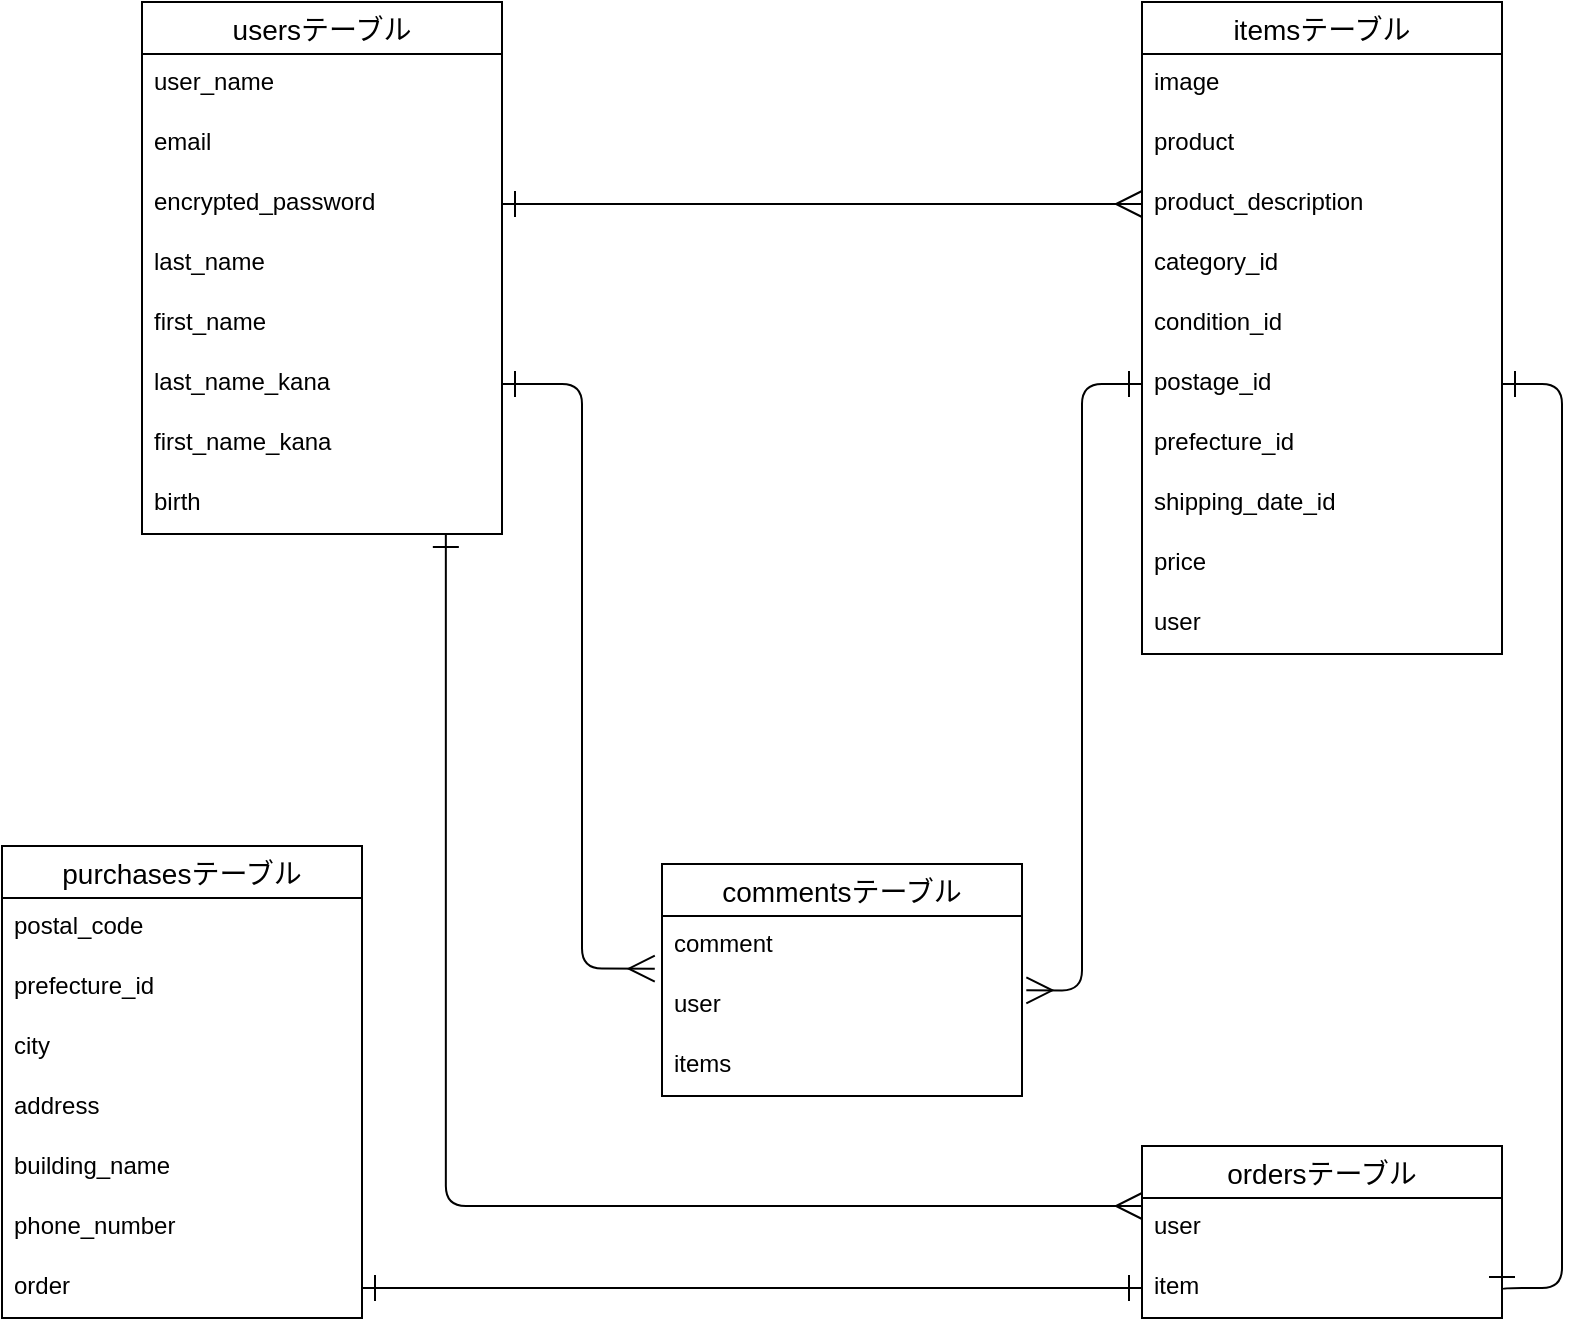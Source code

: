 <mxfile>
    <diagram id="lXzWbCZwqVX-z7QhII1w" name="ページ1">
        <mxGraphModel dx="907" dy="836" grid="1" gridSize="10" guides="1" tooltips="1" connect="1" arrows="1" fold="1" page="1" pageScale="1" pageWidth="827" pageHeight="1169" math="0" shadow="0">
            <root>
                <mxCell id="0"/>
                <mxCell id="1" parent="0"/>
                <mxCell id="103" value="usersテーブル" style="swimlane;fontStyle=0;childLayout=stackLayout;horizontal=1;startSize=26;horizontalStack=0;resizeParent=1;resizeParentMax=0;resizeLast=0;collapsible=1;marginBottom=0;align=center;fontSize=14;" parent="1" vertex="1">
                    <mxGeometry x="80" y="38" width="180" height="266" as="geometry"/>
                </mxCell>
                <mxCell id="104" value="user_name" style="text;strokeColor=none;fillColor=none;spacingLeft=4;spacingRight=4;overflow=hidden;rotatable=0;points=[[0,0.5],[1,0.5]];portConstraint=eastwest;fontSize=12;" parent="103" vertex="1">
                    <mxGeometry y="26" width="180" height="30" as="geometry"/>
                </mxCell>
                <mxCell id="107" value="email" style="text;strokeColor=none;fillColor=none;spacingLeft=4;spacingRight=4;overflow=hidden;rotatable=0;points=[[0,0.5],[1,0.5]];portConstraint=eastwest;fontSize=12;" parent="103" vertex="1">
                    <mxGeometry y="56" width="180" height="30" as="geometry"/>
                </mxCell>
                <mxCell id="176" value="encrypted_password" style="text;strokeColor=none;fillColor=none;spacingLeft=4;spacingRight=4;overflow=hidden;rotatable=0;points=[[0,0.5],[1,0.5]];portConstraint=eastwest;fontSize=12;" parent="103" vertex="1">
                    <mxGeometry y="86" width="180" height="30" as="geometry"/>
                </mxCell>
                <mxCell id="179" value="last_name" style="text;strokeColor=none;fillColor=none;spacingLeft=4;spacingRight=4;overflow=hidden;rotatable=0;points=[[0,0.5],[1,0.5]];portConstraint=eastwest;fontSize=12;" parent="103" vertex="1">
                    <mxGeometry y="116" width="180" height="30" as="geometry"/>
                </mxCell>
                <mxCell id="178" value="first_name" style="text;strokeColor=none;fillColor=none;spacingLeft=4;spacingRight=4;overflow=hidden;rotatable=0;points=[[0,0.5],[1,0.5]];portConstraint=eastwest;fontSize=12;" parent="103" vertex="1">
                    <mxGeometry y="146" width="180" height="30" as="geometry"/>
                </mxCell>
                <mxCell id="110" value="last_name_kana" style="text;strokeColor=none;fillColor=none;spacingLeft=4;spacingRight=4;overflow=hidden;rotatable=0;points=[[0,0.5],[1,0.5]];portConstraint=eastwest;fontSize=12;" parent="103" vertex="1">
                    <mxGeometry y="176" width="180" height="30" as="geometry"/>
                </mxCell>
                <mxCell id="111" value="first_name_kana" style="text;strokeColor=none;fillColor=none;spacingLeft=4;spacingRight=4;overflow=hidden;rotatable=0;points=[[0,0.5],[1,0.5]];portConstraint=eastwest;fontSize=12;" parent="103" vertex="1">
                    <mxGeometry y="206" width="180" height="30" as="geometry"/>
                </mxCell>
                <mxCell id="112" value="birth" style="text;strokeColor=none;fillColor=none;spacingLeft=4;spacingRight=4;overflow=hidden;rotatable=0;points=[[0,0.5],[1,0.5]];portConstraint=eastwest;fontSize=12;" parent="103" vertex="1">
                    <mxGeometry y="236" width="180" height="30" as="geometry"/>
                </mxCell>
                <mxCell id="117" value="itemsテーブル" style="swimlane;fontStyle=0;childLayout=stackLayout;horizontal=1;startSize=26;horizontalStack=0;resizeParent=1;resizeParentMax=0;resizeLast=0;collapsible=1;marginBottom=0;align=center;fontSize=14;" parent="1" vertex="1">
                    <mxGeometry x="580" y="38" width="180" height="326" as="geometry"/>
                </mxCell>
                <mxCell id="118" value="image" style="text;strokeColor=none;fillColor=none;spacingLeft=4;spacingRight=4;overflow=hidden;rotatable=0;points=[[0,0.5],[1,0.5]];portConstraint=eastwest;fontSize=12;" parent="117" vertex="1">
                    <mxGeometry y="26" width="180" height="30" as="geometry"/>
                </mxCell>
                <mxCell id="119" value="product" style="text;strokeColor=none;fillColor=none;spacingLeft=4;spacingRight=4;overflow=hidden;rotatable=0;points=[[0,0.5],[1,0.5]];portConstraint=eastwest;fontSize=12;" parent="117" vertex="1">
                    <mxGeometry y="56" width="180" height="30" as="geometry"/>
                </mxCell>
                <mxCell id="120" value="product_description" style="text;strokeColor=none;fillColor=none;spacingLeft=4;spacingRight=4;overflow=hidden;rotatable=0;points=[[0,0.5],[1,0.5]];portConstraint=eastwest;fontSize=12;" parent="117" vertex="1">
                    <mxGeometry y="86" width="180" height="30" as="geometry"/>
                </mxCell>
                <mxCell id="121" value="category_id" style="text;strokeColor=none;fillColor=none;spacingLeft=4;spacingRight=4;overflow=hidden;rotatable=0;points=[[0,0.5],[1,0.5]];portConstraint=eastwest;fontSize=12;" parent="117" vertex="1">
                    <mxGeometry y="116" width="180" height="30" as="geometry"/>
                </mxCell>
                <mxCell id="122" value="condition_id" style="text;strokeColor=none;fillColor=none;spacingLeft=4;spacingRight=4;overflow=hidden;rotatable=0;points=[[0,0.5],[1,0.5]];portConstraint=eastwest;fontSize=12;" parent="117" vertex="1">
                    <mxGeometry y="146" width="180" height="30" as="geometry"/>
                </mxCell>
                <mxCell id="139" value="postage_id" style="text;strokeColor=none;fillColor=none;spacingLeft=4;spacingRight=4;overflow=hidden;rotatable=0;points=[[0,0.5],[1,0.5]];portConstraint=eastwest;fontSize=12;" parent="117" vertex="1">
                    <mxGeometry y="176" width="180" height="30" as="geometry"/>
                </mxCell>
                <mxCell id="140" value="prefecture_id" style="text;strokeColor=none;fillColor=none;spacingLeft=4;spacingRight=4;overflow=hidden;rotatable=0;points=[[0,0.5],[1,0.5]];portConstraint=eastwest;fontSize=12;" parent="117" vertex="1">
                    <mxGeometry y="206" width="180" height="30" as="geometry"/>
                </mxCell>
                <mxCell id="141" value="shipping_date_id" style="text;strokeColor=none;fillColor=none;spacingLeft=4;spacingRight=4;overflow=hidden;rotatable=0;points=[[0,0.5],[1,0.5]];portConstraint=eastwest;fontSize=12;" parent="117" vertex="1">
                    <mxGeometry y="236" width="180" height="30" as="geometry"/>
                </mxCell>
                <mxCell id="142" value="price" style="text;strokeColor=none;fillColor=none;spacingLeft=4;spacingRight=4;overflow=hidden;rotatable=0;points=[[0,0.5],[1,0.5]];portConstraint=eastwest;fontSize=12;" parent="117" vertex="1">
                    <mxGeometry y="266" width="180" height="30" as="geometry"/>
                </mxCell>
                <mxCell id="143" value="user" style="text;strokeColor=none;fillColor=none;spacingLeft=4;spacingRight=4;overflow=hidden;rotatable=0;points=[[0,0.5],[1,0.5]];portConstraint=eastwest;fontSize=12;" parent="117" vertex="1">
                    <mxGeometry y="296" width="180" height="30" as="geometry"/>
                </mxCell>
                <mxCell id="145" value="commentsテーブル" style="swimlane;fontStyle=0;childLayout=stackLayout;horizontal=1;startSize=26;horizontalStack=0;resizeParent=1;resizeParentMax=0;resizeLast=0;collapsible=1;marginBottom=0;align=center;fontSize=14;" parent="1" vertex="1">
                    <mxGeometry x="340" y="469" width="180" height="116" as="geometry"/>
                </mxCell>
                <mxCell id="146" value="comment" style="text;strokeColor=none;fillColor=none;spacingLeft=4;spacingRight=4;overflow=hidden;rotatable=0;points=[[0,0.5],[1,0.5]];portConstraint=eastwest;fontSize=12;" parent="145" vertex="1">
                    <mxGeometry y="26" width="180" height="30" as="geometry"/>
                </mxCell>
                <mxCell id="147" value="user" style="text;strokeColor=none;fillColor=none;spacingLeft=4;spacingRight=4;overflow=hidden;rotatable=0;points=[[0,0.5],[1,0.5]];portConstraint=eastwest;fontSize=12;" parent="145" vertex="1">
                    <mxGeometry y="56" width="180" height="30" as="geometry"/>
                </mxCell>
                <mxCell id="148" value="items" style="text;strokeColor=none;fillColor=none;spacingLeft=4;spacingRight=4;overflow=hidden;rotatable=0;points=[[0,0.5],[1,0.5]];portConstraint=eastwest;fontSize=12;" parent="145" vertex="1">
                    <mxGeometry y="86" width="180" height="30" as="geometry"/>
                </mxCell>
                <mxCell id="156" value="purchasesテーブル" style="swimlane;fontStyle=0;childLayout=stackLayout;horizontal=1;startSize=26;horizontalStack=0;resizeParent=1;resizeParentMax=0;resizeLast=0;collapsible=1;marginBottom=0;align=center;fontSize=14;" parent="1" vertex="1">
                    <mxGeometry x="10" y="460" width="180" height="236" as="geometry"/>
                </mxCell>
                <mxCell id="161" value="postal_code" style="text;strokeColor=none;fillColor=none;spacingLeft=4;spacingRight=4;overflow=hidden;rotatable=0;points=[[0,0.5],[1,0.5]];portConstraint=eastwest;fontSize=12;" parent="156" vertex="1">
                    <mxGeometry y="26" width="180" height="30" as="geometry"/>
                </mxCell>
                <mxCell id="162" value="prefecture_id" style="text;strokeColor=none;fillColor=none;spacingLeft=4;spacingRight=4;overflow=hidden;rotatable=0;points=[[0,0.5],[1,0.5]];portConstraint=eastwest;fontSize=12;" parent="156" vertex="1">
                    <mxGeometry y="56" width="180" height="30" as="geometry"/>
                </mxCell>
                <mxCell id="163" value="city" style="text;strokeColor=none;fillColor=none;spacingLeft=4;spacingRight=4;overflow=hidden;rotatable=0;points=[[0,0.5],[1,0.5]];portConstraint=eastwest;fontSize=12;" parent="156" vertex="1">
                    <mxGeometry y="86" width="180" height="30" as="geometry"/>
                </mxCell>
                <mxCell id="164" value="address" style="text;strokeColor=none;fillColor=none;spacingLeft=4;spacingRight=4;overflow=hidden;rotatable=0;points=[[0,0.5],[1,0.5]];portConstraint=eastwest;fontSize=12;" parent="156" vertex="1">
                    <mxGeometry y="116" width="180" height="30" as="geometry"/>
                </mxCell>
                <mxCell id="165" value="building_name" style="text;strokeColor=none;fillColor=none;spacingLeft=4;spacingRight=4;overflow=hidden;rotatable=0;points=[[0,0.5],[1,0.5]];portConstraint=eastwest;fontSize=12;" parent="156" vertex="1">
                    <mxGeometry y="146" width="180" height="30" as="geometry"/>
                </mxCell>
                <mxCell id="166" value="phone_number" style="text;strokeColor=none;fillColor=none;spacingLeft=4;spacingRight=4;overflow=hidden;rotatable=0;points=[[0,0.5],[1,0.5]];portConstraint=eastwest;fontSize=12;" parent="156" vertex="1">
                    <mxGeometry y="176" width="180" height="30" as="geometry"/>
                </mxCell>
                <mxCell id="190" value="order" style="text;strokeColor=none;fillColor=none;spacingLeft=4;spacingRight=4;overflow=hidden;rotatable=0;points=[[0,0.5],[1,0.5]];portConstraint=eastwest;fontSize=12;" vertex="1" parent="156">
                    <mxGeometry y="206" width="180" height="30" as="geometry"/>
                </mxCell>
                <mxCell id="169" style="edgeStyle=none;html=1;exitX=1;exitY=0.5;exitDx=0;exitDy=0;entryX=0;entryY=0.5;entryDx=0;entryDy=0;endArrow=ERmany;endFill=0;endSize=11;startArrow=ERone;startFill=0;startSize=11;" parent="1" source="176" target="120" edge="1">
                    <mxGeometry relative="1" as="geometry">
                        <mxPoint x="260.0" y="169" as="sourcePoint"/>
                    </mxGeometry>
                </mxCell>
                <mxCell id="171" style="edgeStyle=none;html=1;endArrow=none;endFill=0;" parent="1" edge="1">
                    <mxGeometry relative="1" as="geometry">
                        <mxPoint x="320" y="229" as="targetPoint"/>
                        <mxPoint x="320" y="229" as="sourcePoint"/>
                    </mxGeometry>
                </mxCell>
                <mxCell id="172" style="edgeStyle=orthogonalEdgeStyle;html=1;endArrow=ERmany;endFill=0;entryX=-0.02;entryY=0.878;entryDx=0;entryDy=0;entryPerimeter=0;endSize=11;exitX=1;exitY=0.5;exitDx=0;exitDy=0;startArrow=ERone;startFill=0;startSize=11;" parent="1" source="110" target="146" edge="1">
                    <mxGeometry relative="1" as="geometry">
                        <mxPoint x="300" y="229" as="targetPoint"/>
                        <mxPoint x="290" y="330" as="sourcePoint"/>
                    </mxGeometry>
                </mxCell>
                <mxCell id="173" style="edgeStyle=orthogonalEdgeStyle;html=1;exitX=0;exitY=0.5;exitDx=0;exitDy=0;entryX=1.012;entryY=0.239;entryDx=0;entryDy=0;entryPerimeter=0;endArrow=ERmany;endFill=0;endSize=11;startArrow=ERone;startFill=0;startSize=11;" parent="1" source="139" target="147" edge="1">
                    <mxGeometry relative="1" as="geometry"/>
                </mxCell>
                <mxCell id="181" value="ordersテーブル" style="swimlane;fontStyle=0;childLayout=stackLayout;horizontal=1;startSize=26;horizontalStack=0;resizeParent=1;resizeParentMax=0;resizeLast=0;collapsible=1;marginBottom=0;align=center;fontSize=14;" vertex="1" parent="1">
                    <mxGeometry x="580" y="610" width="180" height="86" as="geometry"/>
                </mxCell>
                <mxCell id="191" value="user" style="text;strokeColor=none;fillColor=none;spacingLeft=4;spacingRight=4;overflow=hidden;rotatable=0;points=[[0,0.5],[1,0.5]];portConstraint=eastwest;fontSize=12;" vertex="1" parent="181">
                    <mxGeometry y="26" width="180" height="30" as="geometry"/>
                </mxCell>
                <mxCell id="192" value="item" style="text;strokeColor=none;fillColor=none;spacingLeft=4;spacingRight=4;overflow=hidden;rotatable=0;points=[[0,0.5],[1,0.5]];portConstraint=eastwest;fontSize=12;" vertex="1" parent="181">
                    <mxGeometry y="56" width="180" height="30" as="geometry"/>
                </mxCell>
                <mxCell id="185" style="edgeStyle=elbowEdgeStyle;html=1;elbow=vertical;exitX=0.844;exitY=1;exitDx=0;exitDy=0;exitPerimeter=0;endArrow=ERmany;endFill=0;endSize=11;startArrow=ERone;startFill=0;startSize=11;" edge="1" parent="1" source="112">
                    <mxGeometry relative="1" as="geometry">
                        <mxPoint x="270" y="289" as="sourcePoint"/>
                        <mxPoint x="580" y="640" as="targetPoint"/>
                        <Array as="points">
                            <mxPoint x="232" y="640"/>
                            <mxPoint x="370" y="675"/>
                            <mxPoint x="410" y="670"/>
                        </Array>
                    </mxGeometry>
                </mxCell>
                <mxCell id="187" style="elbow=vertical;html=1;exitX=1;exitY=0.5;exitDx=0;exitDy=0;endArrow=ERone;endFill=0;endSize=11;edgeStyle=orthogonalEdgeStyle;entryX=1;entryY=0.5;entryDx=0;entryDy=0;startArrow=ERone;startFill=0;startSize=11;" edge="1" parent="1" source="139">
                    <mxGeometry relative="1" as="geometry">
                        <mxPoint x="760" y="682" as="targetPoint"/>
                        <Array as="points">
                            <mxPoint x="790" y="229"/>
                            <mxPoint x="790" y="681"/>
                        </Array>
                    </mxGeometry>
                </mxCell>
                <mxCell id="193" style="html=1;exitX=0;exitY=0.5;exitDx=0;exitDy=0;entryX=1;entryY=0.5;entryDx=0;entryDy=0;startArrow=ERone;startFill=0;endArrow=ERone;endFill=0;endSize=11;elbow=vertical;edgeStyle=orthogonalEdgeStyle;startSize=11;" edge="1" parent="1" source="192" target="190">
                    <mxGeometry relative="1" as="geometry"/>
                </mxCell>
            </root>
        </mxGraphModel>
    </diagram>
</mxfile>